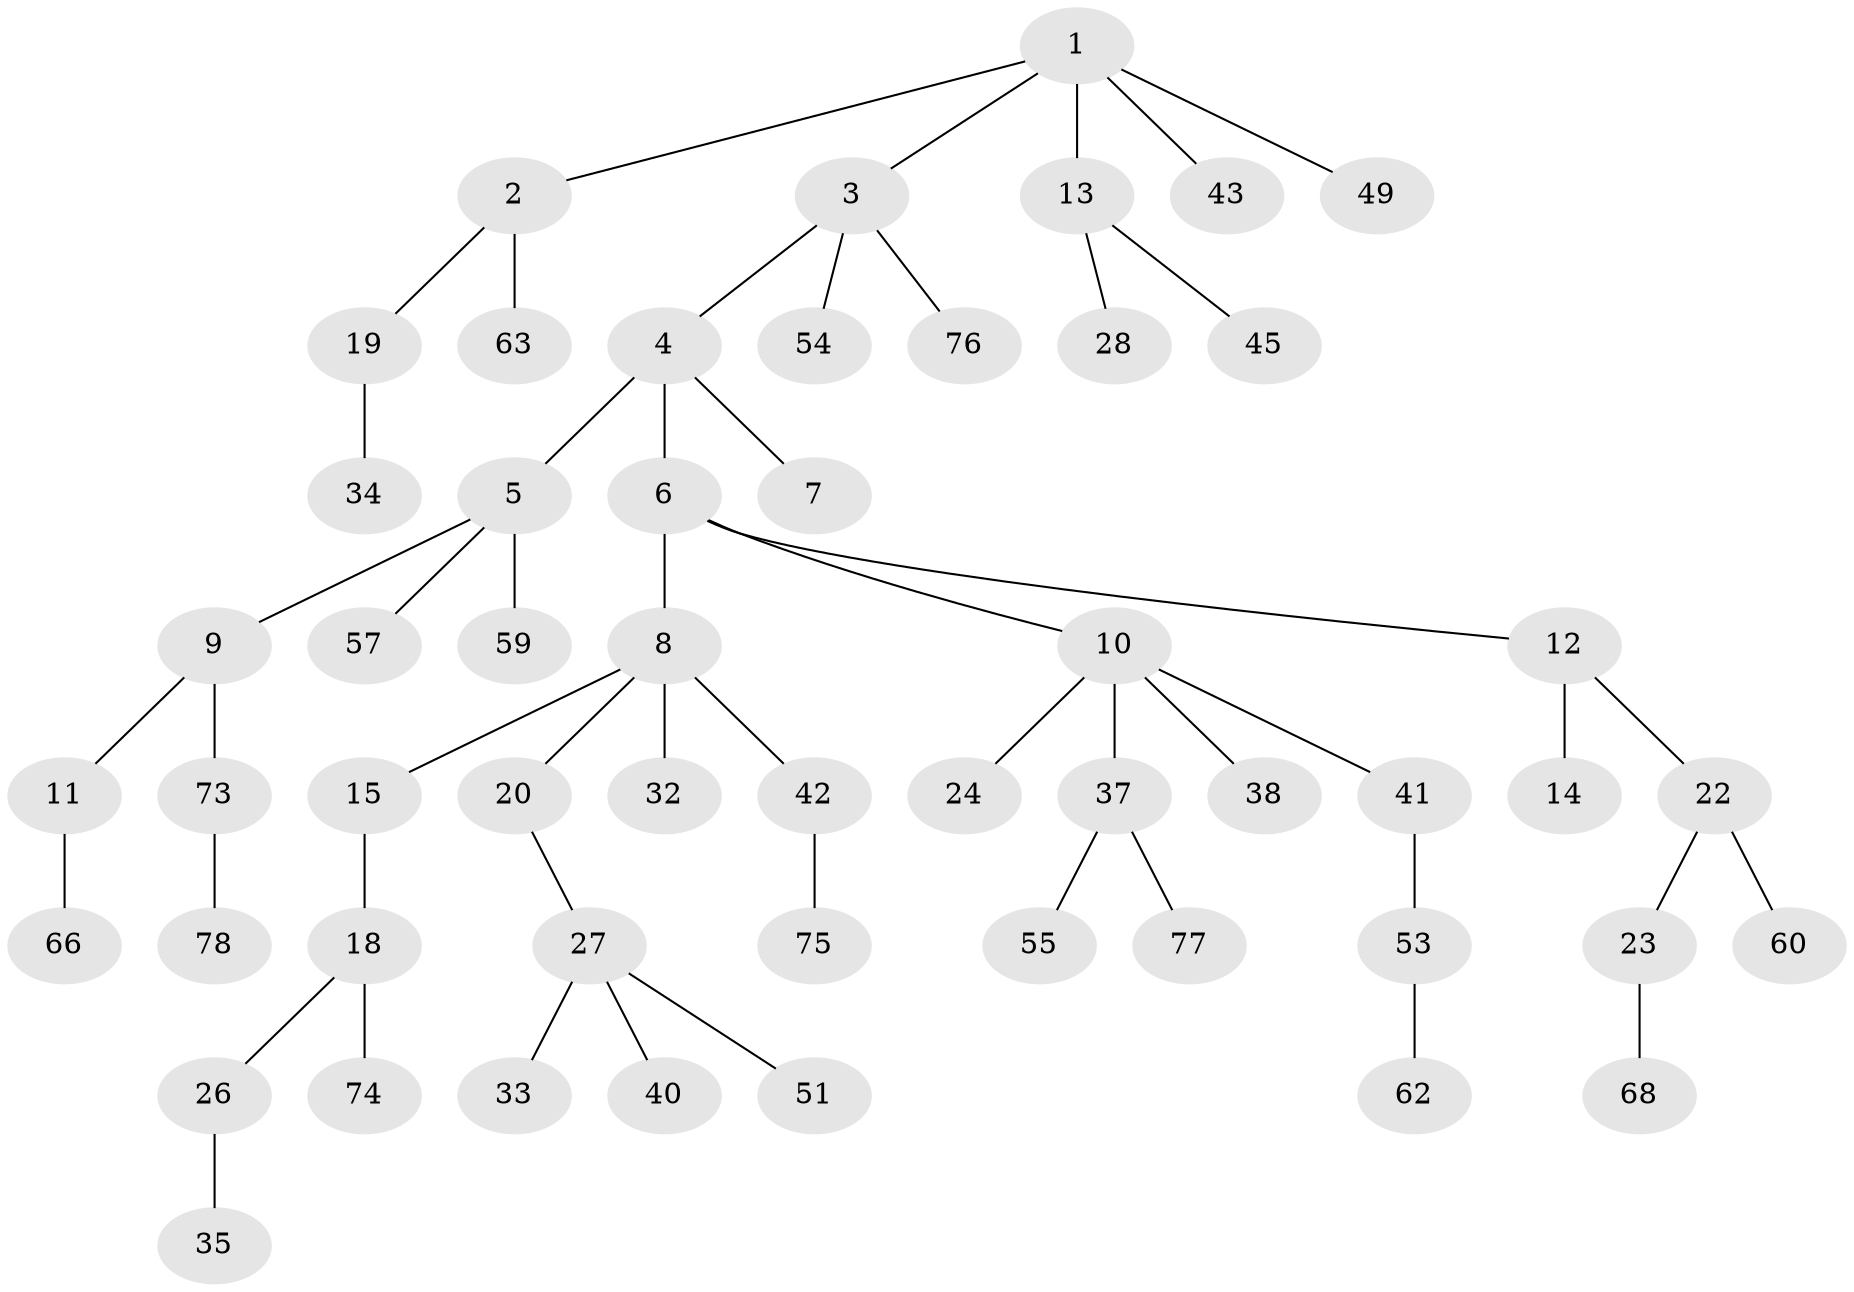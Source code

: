 // Generated by graph-tools (version 1.1) at 2025/52/02/27/25 19:52:13]
// undirected, 53 vertices, 52 edges
graph export_dot {
graph [start="1"]
  node [color=gray90,style=filled];
  1 [super="+16"];
  2 [super="+39"];
  3 [super="+70"];
  4 [super="+30"];
  5 [super="+36"];
  6 [super="+21"];
  7;
  8 [super="+17"];
  9 [super="+50"];
  10 [super="+25"];
  11 [super="+52"];
  12;
  13 [super="+67"];
  14;
  15;
  18 [super="+44"];
  19;
  20;
  22 [super="+29"];
  23 [super="+56"];
  24;
  26 [super="+46"];
  27 [super="+31"];
  28 [super="+69"];
  32 [super="+61"];
  33;
  34 [super="+72"];
  35;
  37 [super="+47"];
  38 [super="+48"];
  40;
  41 [super="+64"];
  42 [super="+71"];
  43 [super="+80"];
  45;
  49;
  51;
  53;
  54;
  55;
  57 [super="+58"];
  59;
  60;
  62;
  63 [super="+65"];
  66;
  68;
  73;
  74;
  75;
  76;
  77;
  78 [super="+79"];
  1 -- 2;
  1 -- 3;
  1 -- 13;
  1 -- 49;
  1 -- 43;
  2 -- 19;
  2 -- 63;
  3 -- 4;
  3 -- 54;
  3 -- 76;
  4 -- 5;
  4 -- 6;
  4 -- 7;
  5 -- 9;
  5 -- 57;
  5 -- 59;
  6 -- 8;
  6 -- 10;
  6 -- 12;
  8 -- 15;
  8 -- 20;
  8 -- 42;
  8 -- 32;
  9 -- 11;
  9 -- 73;
  10 -- 24;
  10 -- 37;
  10 -- 38;
  10 -- 41;
  11 -- 66;
  12 -- 14;
  12 -- 22;
  13 -- 28;
  13 -- 45;
  15 -- 18;
  18 -- 26;
  18 -- 74;
  19 -- 34;
  20 -- 27;
  22 -- 23;
  22 -- 60;
  23 -- 68;
  26 -- 35;
  27 -- 40;
  27 -- 33;
  27 -- 51;
  37 -- 77;
  37 -- 55;
  41 -- 53;
  42 -- 75;
  53 -- 62;
  73 -- 78;
}
